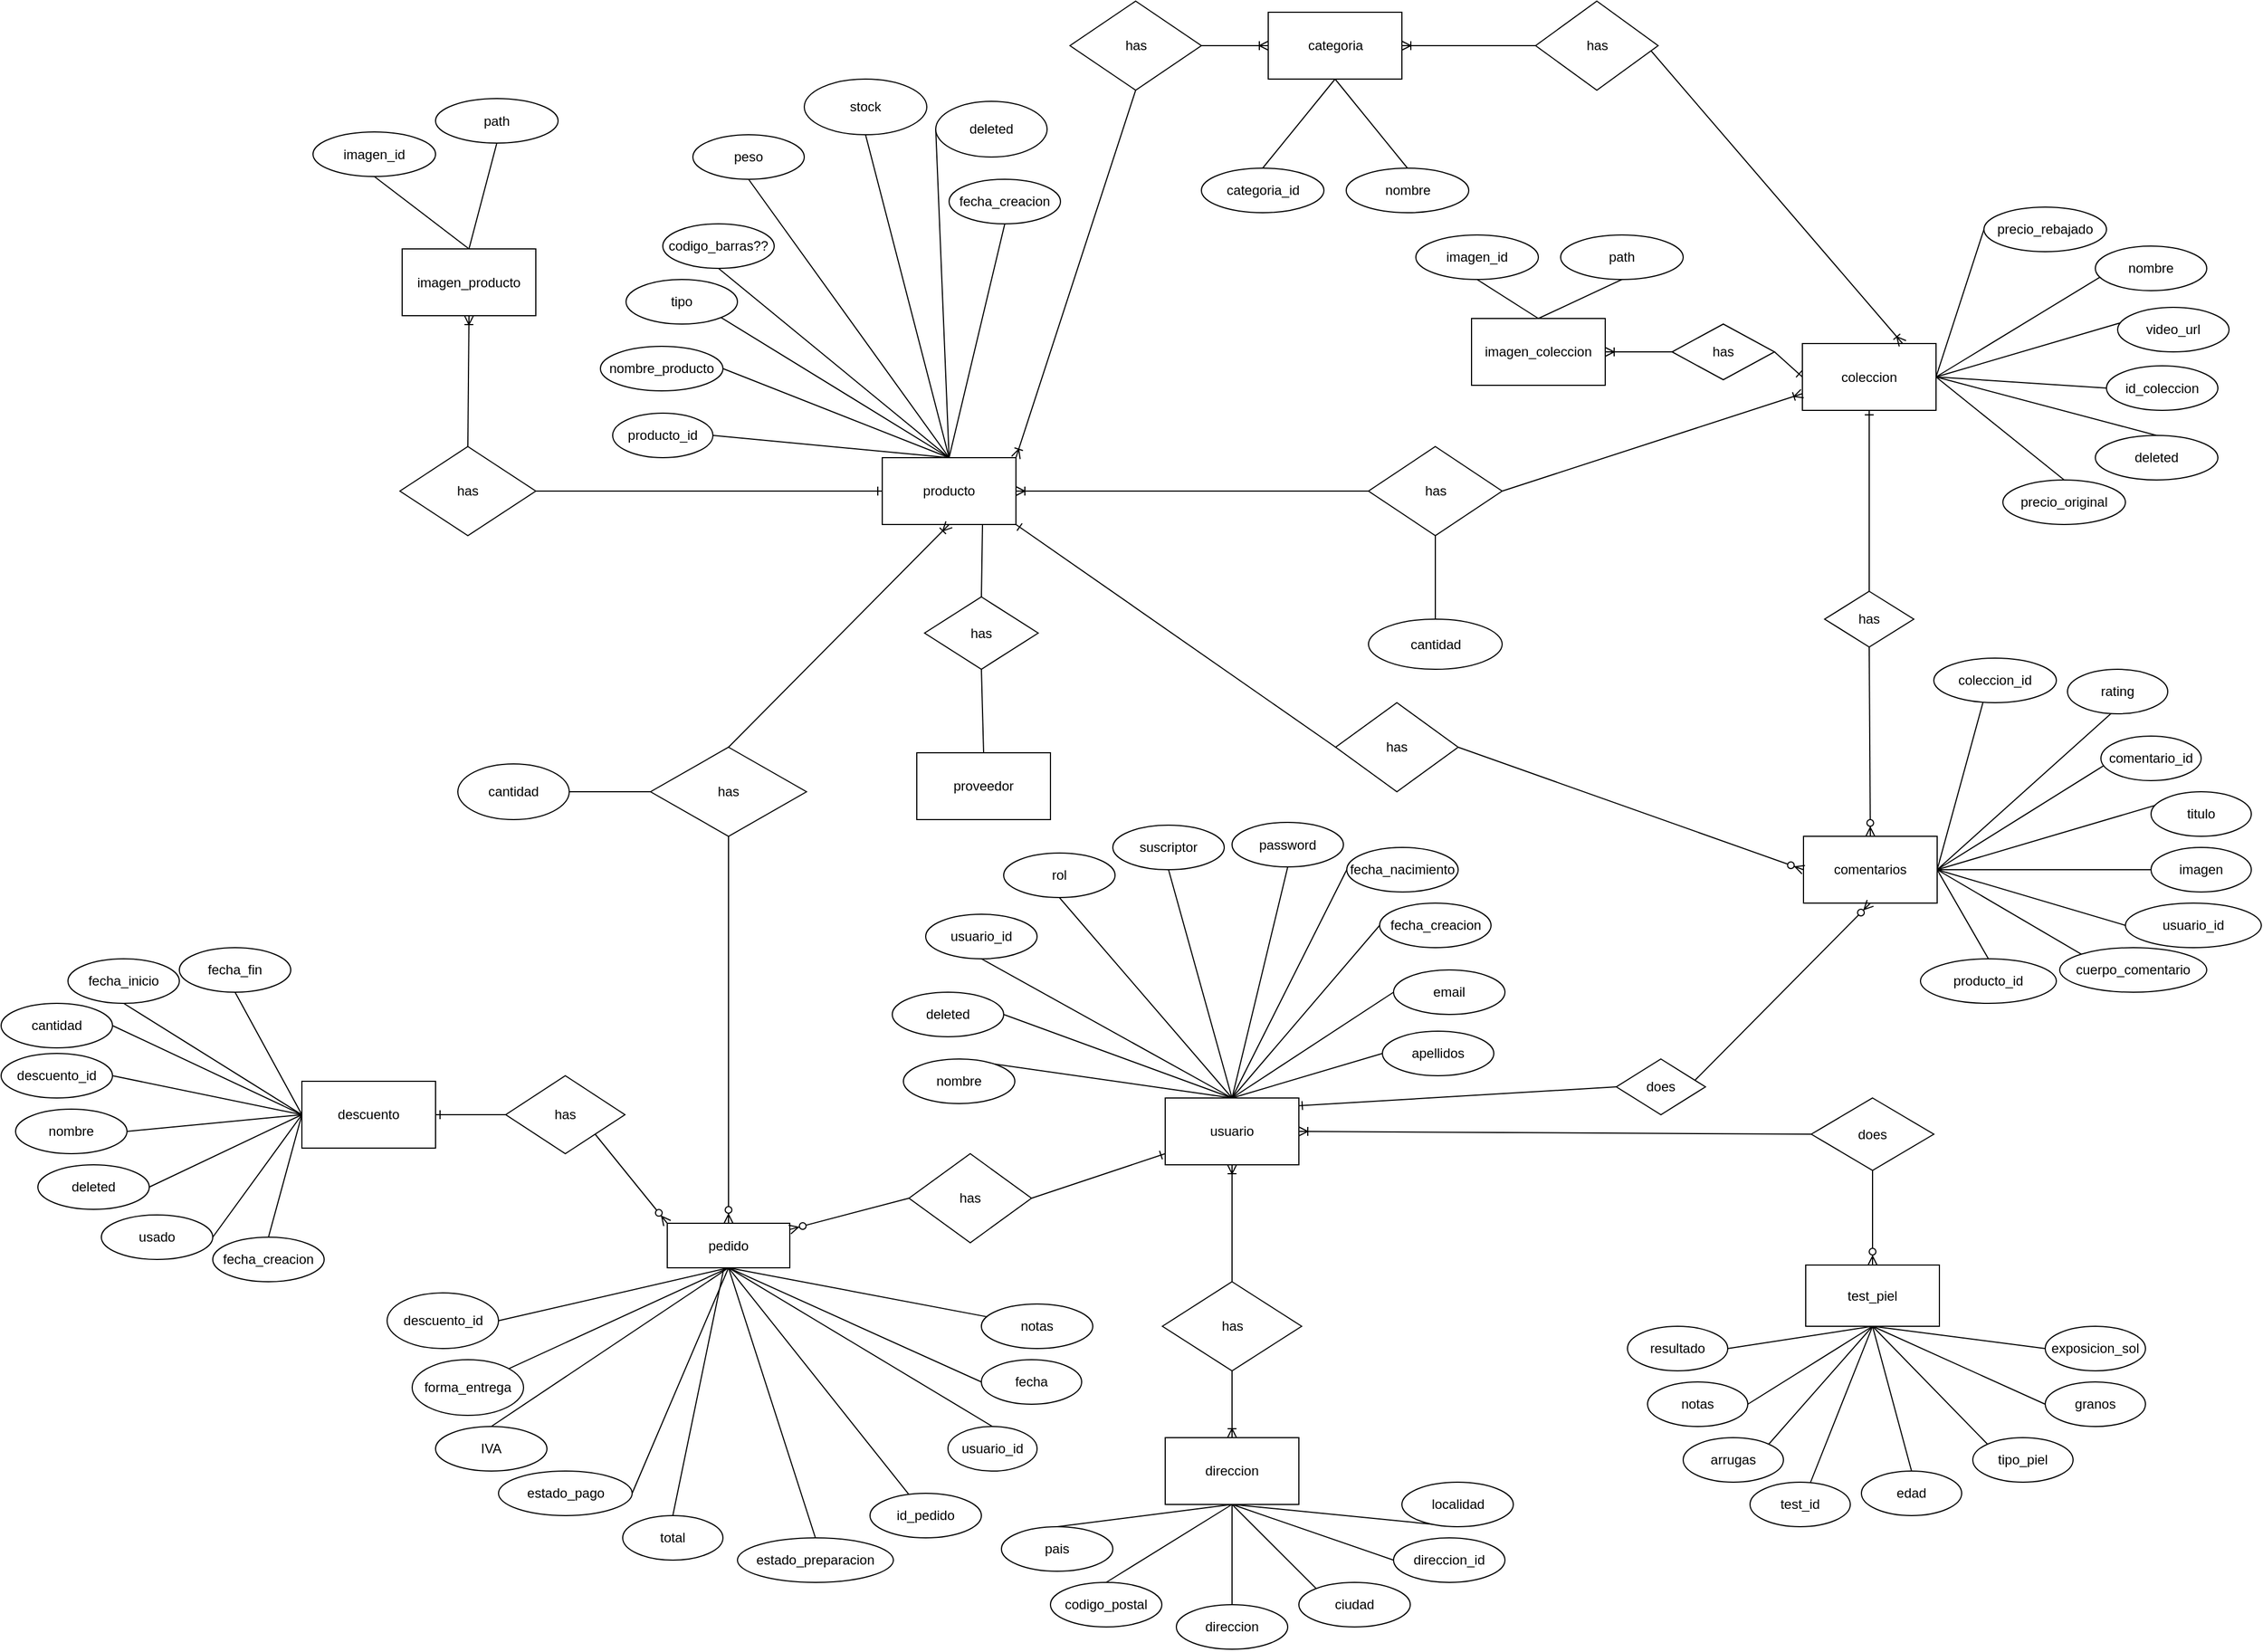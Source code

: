 <mxfile version="13.7.3" type="device" pages="2"><diagram id="zxuZaNRLRZDYkhJj-503" name="Página-1"><mxGraphModel dx="3107" dy="2261" grid="1" gridSize="10" guides="1" tooltips="1" connect="1" arrows="1" fold="1" page="1" pageScale="1" pageWidth="827" pageHeight="1169" math="0" shadow="0"><root><mxCell id="0"/><mxCell id="1" parent="0"/><mxCell id="NPOERJeh_mtyMoiy7IK--37" style="edgeStyle=none;rounded=0;orthogonalLoop=1;jettySize=auto;html=1;exitX=0.5;exitY=0;exitDx=0;exitDy=0;entryX=1;entryY=1;entryDx=0;entryDy=0;endArrow=none;endFill=0;" edge="1" parent="1" source="DsxUc_ty-gmcyYNUU0UL-1" target="NPOERJeh_mtyMoiy7IK--24"><mxGeometry relative="1" as="geometry"/></mxCell><mxCell id="NPOERJeh_mtyMoiy7IK--194" style="edgeStyle=none;rounded=0;orthogonalLoop=1;jettySize=auto;html=1;endArrow=ERoneToMany;endFill=0;exitX=0.5;exitY=1;exitDx=0;exitDy=0;" edge="1" parent="1" source="NPOERJeh_mtyMoiy7IK--190"><mxGeometry relative="1" as="geometry"><mxPoint x="-30" y="-400" as="sourcePoint"/><mxPoint x="-99" y="-60" as="targetPoint"/></mxGeometry></mxCell><mxCell id="DsxUc_ty-gmcyYNUU0UL-1" value="producto" style="rounded=0;whiteSpace=wrap;html=1;" parent="1" vertex="1"><mxGeometry x="-219" y="-60" width="120" height="60" as="geometry"/></mxCell><mxCell id="NPOERJeh_mtyMoiy7IK--61" style="edgeStyle=none;rounded=0;orthogonalLoop=1;jettySize=auto;html=1;exitX=0.5;exitY=0;exitDx=0;exitDy=0;entryX=0.5;entryY=1;entryDx=0;entryDy=0;endArrow=none;endFill=0;" edge="1" parent="1" source="DsxUc_ty-gmcyYNUU0UL-2" target="NPOERJeh_mtyMoiy7IK--59"><mxGeometry relative="1" as="geometry"/></mxCell><mxCell id="NPOERJeh_mtyMoiy7IK--100" style="edgeStyle=none;rounded=0;orthogonalLoop=1;jettySize=auto;html=1;exitX=0;exitY=0.5;exitDx=0;exitDy=0;endArrow=ERone;endFill=0;entryX=0.992;entryY=0.117;entryDx=0;entryDy=0;entryPerimeter=0;" edge="1" parent="1" source="NPOERJeh_mtyMoiy7IK--99" target="DsxUc_ty-gmcyYNUU0UL-2"><mxGeometry relative="1" as="geometry"><mxPoint x="140" y="460" as="targetPoint"/></mxGeometry></mxCell><mxCell id="NPOERJeh_mtyMoiy7IK--152" style="edgeStyle=none;rounded=0;orthogonalLoop=1;jettySize=auto;html=1;exitX=0.5;exitY=0;exitDx=0;exitDy=0;entryX=0.5;entryY=1;entryDx=0;entryDy=0;endArrow=none;endFill=0;" edge="1" parent="1" source="DsxUc_ty-gmcyYNUU0UL-2" target="NPOERJeh_mtyMoiy7IK--151"><mxGeometry relative="1" as="geometry"/></mxCell><mxCell id="NPOERJeh_mtyMoiy7IK--154" style="edgeStyle=none;rounded=0;orthogonalLoop=1;jettySize=auto;html=1;exitX=0.5;exitY=1;exitDx=0;exitDy=0;entryX=0.5;entryY=0;entryDx=0;entryDy=0;endArrow=none;endFill=0;" edge="1" parent="1" source="NPOERJeh_mtyMoiy7IK--183" target="NPOERJeh_mtyMoiy7IK--153"><mxGeometry relative="1" as="geometry"/></mxCell><mxCell id="DsxUc_ty-gmcyYNUU0UL-2" value="usuario" style="rounded=0;whiteSpace=wrap;html=1;" parent="1" vertex="1"><mxGeometry x="35" y="515" width="120" height="60" as="geometry"/></mxCell><mxCell id="1iP7ydgYrtWgFWghmV4T-2" style="rounded=0;orthogonalLoop=1;jettySize=auto;html=1;exitX=0.5;exitY=1;exitDx=0;exitDy=0;endArrow=none;endFill=0;" edge="1" parent="1" source="DsxUc_ty-gmcyYNUU0UL-4" target="1iP7ydgYrtWgFWghmV4T-3"><mxGeometry relative="1" as="geometry"><mxPoint x="-47" y="787.5" as="targetPoint"/></mxGeometry></mxCell><mxCell id="NPOERJeh_mtyMoiy7IK--14" value="" style="edgeStyle=none;rounded=0;orthogonalLoop=1;jettySize=auto;html=1;endArrow=none;endFill=0;exitX=0.5;exitY=1;exitDx=0;exitDy=0;" edge="1" parent="1" source="DsxUc_ty-gmcyYNUU0UL-4" target="NPOERJeh_mtyMoiy7IK--13"><mxGeometry relative="1" as="geometry"/></mxCell><mxCell id="NPOERJeh_mtyMoiy7IK--21" value="" style="edgeStyle=none;rounded=0;orthogonalLoop=1;jettySize=auto;html=1;endArrow=none;endFill=0;exitX=0.5;exitY=1;exitDx=0;exitDy=0;" edge="1" parent="1" source="DsxUc_ty-gmcyYNUU0UL-4" target="NPOERJeh_mtyMoiy7IK--18"><mxGeometry relative="1" as="geometry"/></mxCell><mxCell id="DsxUc_ty-gmcyYNUU0UL-4" value="pedido" style="rounded=0;whiteSpace=wrap;html=1;" parent="1" vertex="1"><mxGeometry x="-412" y="627.5" width="110" height="40" as="geometry"/></mxCell><mxCell id="1iP7ydgYrtWgFWghmV4T-3" value="id_pedido" style="ellipse;whiteSpace=wrap;html=1;" vertex="1" parent="1"><mxGeometry x="-230" y="870" width="100" height="40" as="geometry"/></mxCell><mxCell id="NPOERJeh_mtyMoiy7IK--12" style="edgeStyle=none;rounded=0;orthogonalLoop=1;jettySize=auto;html=1;exitX=0;exitY=0.5;exitDx=0;exitDy=0;entryX=0.5;entryY=1;entryDx=0;entryDy=0;endArrow=none;endFill=0;" edge="1" parent="1" source="1iP7ydgYrtWgFWghmV4T-6" target="DsxUc_ty-gmcyYNUU0UL-4"><mxGeometry relative="1" as="geometry"/></mxCell><mxCell id="1iP7ydgYrtWgFWghmV4T-6" value="fecha" style="ellipse;whiteSpace=wrap;html=1;" vertex="1" parent="1"><mxGeometry x="-130" y="750" width="90" height="40" as="geometry"/></mxCell><mxCell id="1iP7ydgYrtWgFWghmV4T-7" value="usuario_id" style="ellipse;whiteSpace=wrap;html=1;" vertex="1" parent="1"><mxGeometry x="-160" y="810" width="80" height="40" as="geometry"/></mxCell><mxCell id="NPOERJeh_mtyMoiy7IK--11" style="edgeStyle=none;rounded=0;orthogonalLoop=1;jettySize=auto;html=1;exitX=0.5;exitY=0;exitDx=0;exitDy=0;entryX=0.5;entryY=1;entryDx=0;entryDy=0;endArrow=none;endFill=0;" edge="1" parent="1" source="1iP7ydgYrtWgFWghmV4T-9" target="DsxUc_ty-gmcyYNUU0UL-4"><mxGeometry relative="1" as="geometry"/></mxCell><mxCell id="1iP7ydgYrtWgFWghmV4T-9" value="estado_preparacion" style="ellipse;whiteSpace=wrap;html=1;" vertex="1" parent="1"><mxGeometry x="-349" y="910" width="140" height="40" as="geometry"/></mxCell><mxCell id="1iP7ydgYrtWgFWghmV4T-10" value="total" style="ellipse;whiteSpace=wrap;html=1;" vertex="1" parent="1"><mxGeometry x="-452" y="890" width="90" height="40" as="geometry"/></mxCell><mxCell id="1iP7ydgYrtWgFWghmV4T-12" value="" style="endArrow=ERoneToMany;html=1;entryX=0.5;entryY=1;entryDx=0;entryDy=0;exitX=0.5;exitY=0;exitDx=0;exitDy=0;endFill=0;" edge="1" parent="1" source="1iP7ydgYrtWgFWghmV4T-13" target="DsxUc_ty-gmcyYNUU0UL-1"><mxGeometry width="50" height="50" relative="1" as="geometry"><mxPoint x="-110" y="200" as="sourcePoint"/><mxPoint x="-105" y="130" as="targetPoint"/></mxGeometry></mxCell><mxCell id="NPOERJeh_mtyMoiy7IK--212" style="edgeStyle=none;rounded=0;orthogonalLoop=1;jettySize=auto;html=1;exitX=0;exitY=0.5;exitDx=0;exitDy=0;entryX=1;entryY=0.5;entryDx=0;entryDy=0;endArrow=none;endFill=0;" edge="1" parent="1" source="1iP7ydgYrtWgFWghmV4T-13" target="NPOERJeh_mtyMoiy7IK--211"><mxGeometry relative="1" as="geometry"/></mxCell><mxCell id="1iP7ydgYrtWgFWghmV4T-13" value="has&lt;br&gt;" style="rhombus;whiteSpace=wrap;html=1;" vertex="1" parent="1"><mxGeometry x="-427" y="200" width="140" height="80" as="geometry"/></mxCell><mxCell id="NPOERJeh_mtyMoiy7IK--9" style="edgeStyle=none;rounded=0;orthogonalLoop=1;jettySize=auto;html=1;exitX=1;exitY=0.5;exitDx=0;exitDy=0;entryX=0.5;entryY=0;entryDx=0;entryDy=0;endArrow=none;endFill=0;" edge="1" parent="1" source="1iP7ydgYrtWgFWghmV4T-14" target="1iP7ydgYrtWgFWghmV4T-20"><mxGeometry relative="1" as="geometry"/></mxCell><mxCell id="NPOERJeh_mtyMoiy7IK--10" style="edgeStyle=none;rounded=0;orthogonalLoop=1;jettySize=auto;html=1;exitX=1;exitY=0.5;exitDx=0;exitDy=0;entryX=0;entryY=0.5;entryDx=0;entryDy=0;endArrow=none;endFill=0;" edge="1" parent="1" source="1iP7ydgYrtWgFWghmV4T-14" target="1iP7ydgYrtWgFWghmV4T-19"><mxGeometry relative="1" as="geometry"/></mxCell><mxCell id="NPOERJeh_mtyMoiy7IK--145" style="edgeStyle=none;rounded=0;orthogonalLoop=1;jettySize=auto;html=1;exitX=1;exitY=0.5;exitDx=0;exitDy=0;entryX=0.5;entryY=0;entryDx=0;entryDy=0;endArrow=none;endFill=0;" edge="1" parent="1" source="1iP7ydgYrtWgFWghmV4T-14" target="NPOERJeh_mtyMoiy7IK--144"><mxGeometry relative="1" as="geometry"/></mxCell><mxCell id="NPOERJeh_mtyMoiy7IK--159" style="edgeStyle=none;rounded=0;orthogonalLoop=1;jettySize=auto;html=1;exitX=1;exitY=0.5;exitDx=0;exitDy=0;entryX=0.5;entryY=0;entryDx=0;entryDy=0;endArrow=none;endFill=0;" edge="1" parent="1" source="1iP7ydgYrtWgFWghmV4T-14" target="NPOERJeh_mtyMoiy7IK--158"><mxGeometry relative="1" as="geometry"/></mxCell><mxCell id="NPOERJeh_mtyMoiy7IK--205" style="edgeStyle=none;rounded=0;orthogonalLoop=1;jettySize=auto;html=1;exitX=1;exitY=0.5;exitDx=0;exitDy=0;entryX=0.5;entryY=0;entryDx=0;entryDy=0;endArrow=none;endFill=0;" edge="1" parent="1" source="NPOERJeh_mtyMoiy7IK--98" target="NPOERJeh_mtyMoiy7IK--204"><mxGeometry relative="1" as="geometry"/></mxCell><mxCell id="1iP7ydgYrtWgFWghmV4T-14" value="coleccion" style="rounded=0;whiteSpace=wrap;html=1;" vertex="1" parent="1"><mxGeometry x="607" y="-162.5" width="120" height="60" as="geometry"/></mxCell><mxCell id="NPOERJeh_mtyMoiy7IK--210" style="edgeStyle=none;rounded=0;orthogonalLoop=1;jettySize=auto;html=1;exitX=0.5;exitY=1;exitDx=0;exitDy=0;entryX=0.5;entryY=0;entryDx=0;entryDy=0;endArrow=none;endFill=0;" edge="1" parent="1" source="1iP7ydgYrtWgFWghmV4T-15" target="NPOERJeh_mtyMoiy7IK--209"><mxGeometry relative="1" as="geometry"/></mxCell><mxCell id="1iP7ydgYrtWgFWghmV4T-15" value="has&lt;br&gt;" style="rhombus;whiteSpace=wrap;html=1;" vertex="1" parent="1"><mxGeometry x="217.5" y="-70" width="120" height="80" as="geometry"/></mxCell><mxCell id="1iP7ydgYrtWgFWghmV4T-16" value="" style="endArrow=ERoneToMany;html=1;exitX=1;exitY=0.5;exitDx=0;exitDy=0;endFill=0;entryX=0;entryY=0.75;entryDx=0;entryDy=0;" edge="1" parent="1" source="1iP7ydgYrtWgFWghmV4T-15" target="1iP7ydgYrtWgFWghmV4T-14"><mxGeometry width="50" height="50" relative="1" as="geometry"><mxPoint x="947" y="127.5" as="sourcePoint"/><mxPoint x="807" y="-82.5" as="targetPoint"/><Array as="points"/></mxGeometry></mxCell><mxCell id="1iP7ydgYrtWgFWghmV4T-18" value="" style="endArrow=ERoneToMany;html=1;entryX=1;entryY=0.5;entryDx=0;entryDy=0;exitX=0;exitY=0.5;exitDx=0;exitDy=0;endFill=0;" edge="1" parent="1" source="1iP7ydgYrtWgFWghmV4T-15" target="DsxUc_ty-gmcyYNUU0UL-1"><mxGeometry width="50" height="50" relative="1" as="geometry"><mxPoint x="-320" y="-20" as="sourcePoint"/><mxPoint x="-167" y="-15" as="targetPoint"/></mxGeometry></mxCell><mxCell id="1iP7ydgYrtWgFWghmV4T-19" value="id_coleccion" style="ellipse;whiteSpace=wrap;html=1;" vertex="1" parent="1"><mxGeometry x="880" y="-142.5" width="100" height="40" as="geometry"/></mxCell><mxCell id="1iP7ydgYrtWgFWghmV4T-20" value="nombre" style="ellipse;whiteSpace=wrap;html=1;" vertex="1" parent="1"><mxGeometry x="870" y="-250" width="100" height="40" as="geometry"/></mxCell><mxCell id="1iP7ydgYrtWgFWghmV4T-22" value="" style="endArrow=ERzeroToMany;html=1;exitX=0.5;exitY=1;exitDx=0;exitDy=0;endFill=1;entryX=0.5;entryY=0;entryDx=0;entryDy=0;" edge="1" parent="1" source="1iP7ydgYrtWgFWghmV4T-13" target="DsxUc_ty-gmcyYNUU0UL-4"><mxGeometry width="50" height="50" relative="1" as="geometry"><mxPoint x="-180" y="330" as="sourcePoint"/><mxPoint x="-70" y="290" as="targetPoint"/></mxGeometry></mxCell><mxCell id="1iP7ydgYrtWgFWghmV4T-23" style="rounded=0;orthogonalLoop=1;jettySize=auto;html=1;endArrow=none;endFill=0;exitX=0.5;exitY=1;exitDx=0;exitDy=0;entryX=0.5;entryY=0;entryDx=0;entryDy=0;" edge="1" parent="1" source="DsxUc_ty-gmcyYNUU0UL-4" target="1iP7ydgYrtWgFWghmV4T-7"><mxGeometry relative="1" as="geometry"><mxPoint x="-396.342" y="767.96" as="targetPoint"/><mxPoint x="-337" y="687.5" as="sourcePoint"/></mxGeometry></mxCell><mxCell id="1iP7ydgYrtWgFWghmV4T-24" style="rounded=0;orthogonalLoop=1;jettySize=auto;html=1;endArrow=none;endFill=0;entryX=0.5;entryY=0;entryDx=0;entryDy=0;" edge="1" parent="1" source="DsxUc_ty-gmcyYNUU0UL-4" target="1iP7ydgYrtWgFWghmV4T-10"><mxGeometry relative="1" as="geometry"><mxPoint x="-467.002" y="732.73" as="targetPoint"/><mxPoint x="-417.66" y="642.27" as="sourcePoint"/></mxGeometry></mxCell><mxCell id="NPOERJeh_mtyMoiy7IK--5" value="" style="edgeStyle=none;rounded=0;orthogonalLoop=1;jettySize=auto;html=1;endArrow=ERone;endFill=0;exitX=1;exitY=0.5;exitDx=0;exitDy=0;" edge="1" parent="1" source="NPOERJeh_mtyMoiy7IK--4" target="DsxUc_ty-gmcyYNUU0UL-2"><mxGeometry relative="1" as="geometry"/></mxCell><mxCell id="NPOERJeh_mtyMoiy7IK--6" value="" style="edgeStyle=none;rounded=0;orthogonalLoop=1;jettySize=auto;html=1;endArrow=ERzeroToMany;endFill=1;exitX=0;exitY=0.5;exitDx=0;exitDy=0;" edge="1" parent="1" source="NPOERJeh_mtyMoiy7IK--4" target="DsxUc_ty-gmcyYNUU0UL-4"><mxGeometry relative="1" as="geometry"><mxPoint x="40" y="530" as="sourcePoint"/></mxGeometry></mxCell><mxCell id="NPOERJeh_mtyMoiy7IK--4" value="has" style="rhombus;whiteSpace=wrap;html=1;" vertex="1" parent="1"><mxGeometry x="-195" y="565" width="110" height="80" as="geometry"/></mxCell><mxCell id="NPOERJeh_mtyMoiy7IK--13" value="forma_entrega" style="ellipse;whiteSpace=wrap;html=1;" vertex="1" parent="1"><mxGeometry x="-641" y="750" width="100" height="50" as="geometry"/></mxCell><mxCell id="NPOERJeh_mtyMoiy7IK--18" value="notas" style="ellipse;whiteSpace=wrap;html=1;" vertex="1" parent="1"><mxGeometry x="-130" y="700" width="100" height="40" as="geometry"/></mxCell><mxCell id="NPOERJeh_mtyMoiy7IK--24" value="tipo" style="ellipse;whiteSpace=wrap;html=1;" vertex="1" parent="1"><mxGeometry x="-449" y="-220" width="100" height="40" as="geometry"/></mxCell><mxCell id="NPOERJeh_mtyMoiy7IK--45" style="edgeStyle=none;rounded=0;orthogonalLoop=1;jettySize=auto;html=1;exitX=0.5;exitY=1;exitDx=0;exitDy=0;entryX=0.5;entryY=0;entryDx=0;entryDy=0;endArrow=none;endFill=0;" edge="1" parent="1" source="NPOERJeh_mtyMoiy7IK--26" target="DsxUc_ty-gmcyYNUU0UL-1"><mxGeometry relative="1" as="geometry"/></mxCell><mxCell id="NPOERJeh_mtyMoiy7IK--26" value="stock" style="ellipse;whiteSpace=wrap;html=1;" vertex="1" parent="1"><mxGeometry x="-289" y="-400" width="110" height="50" as="geometry"/></mxCell><mxCell id="NPOERJeh_mtyMoiy7IK--39" style="edgeStyle=none;rounded=0;orthogonalLoop=1;jettySize=auto;html=1;exitX=0.5;exitY=1;exitDx=0;exitDy=0;entryX=0.5;entryY=0;entryDx=0;entryDy=0;endArrow=none;endFill=0;" edge="1" parent="1" source="NPOERJeh_mtyMoiy7IK--28" target="DsxUc_ty-gmcyYNUU0UL-1"><mxGeometry relative="1" as="geometry"/></mxCell><mxCell id="NPOERJeh_mtyMoiy7IK--28" value="peso" style="ellipse;whiteSpace=wrap;html=1;" vertex="1" parent="1"><mxGeometry x="-389" y="-350" width="100" height="40" as="geometry"/></mxCell><mxCell id="NPOERJeh_mtyMoiy7IK--41" style="edgeStyle=none;rounded=0;orthogonalLoop=1;jettySize=auto;html=1;exitX=1;exitY=0.5;exitDx=0;exitDy=0;entryX=0.5;entryY=0;entryDx=0;entryDy=0;endArrow=none;endFill=0;" edge="1" parent="1" source="NPOERJeh_mtyMoiy7IK--29" target="DsxUc_ty-gmcyYNUU0UL-1"><mxGeometry relative="1" as="geometry"/></mxCell><mxCell id="NPOERJeh_mtyMoiy7IK--29" value="producto_id" style="ellipse;whiteSpace=wrap;html=1;" vertex="1" parent="1"><mxGeometry x="-461" y="-100" width="90" height="40" as="geometry"/></mxCell><mxCell id="NPOERJeh_mtyMoiy7IK--40" style="edgeStyle=none;rounded=0;orthogonalLoop=1;jettySize=auto;html=1;exitX=1;exitY=0.5;exitDx=0;exitDy=0;entryX=0.5;entryY=0;entryDx=0;entryDy=0;endArrow=none;endFill=0;" edge="1" parent="1" source="NPOERJeh_mtyMoiy7IK--30" target="DsxUc_ty-gmcyYNUU0UL-1"><mxGeometry relative="1" as="geometry"/></mxCell><mxCell id="NPOERJeh_mtyMoiy7IK--30" value="nombre_producto" style="ellipse;whiteSpace=wrap;html=1;" vertex="1" parent="1"><mxGeometry x="-472" y="-160" width="110" height="40" as="geometry"/></mxCell><mxCell id="NPOERJeh_mtyMoiy7IK--32" value="codigo_barras??" style="ellipse;whiteSpace=wrap;html=1;" vertex="1" parent="1"><mxGeometry x="-416" y="-270" width="100" height="40" as="geometry"/></mxCell><mxCell id="NPOERJeh_mtyMoiy7IK--36" value="" style="endArrow=none;html=1;exitX=0.5;exitY=0;exitDx=0;exitDy=0;entryX=0.5;entryY=1;entryDx=0;entryDy=0;" edge="1" parent="1" source="DsxUc_ty-gmcyYNUU0UL-1" target="NPOERJeh_mtyMoiy7IK--32"><mxGeometry width="50" height="50" relative="1" as="geometry"><mxPoint x="-131" y="-65" as="sourcePoint"/><mxPoint x="-81" y="-115" as="targetPoint"/></mxGeometry></mxCell><mxCell id="NPOERJeh_mtyMoiy7IK--47" style="edgeStyle=none;rounded=0;orthogonalLoop=1;jettySize=auto;html=1;exitX=0;exitY=0.5;exitDx=0;exitDy=0;entryX=0.5;entryY=0;entryDx=0;entryDy=0;endArrow=none;endFill=0;" edge="1" parent="1" source="NPOERJeh_mtyMoiy7IK--46" target="DsxUc_ty-gmcyYNUU0UL-1"><mxGeometry relative="1" as="geometry"/></mxCell><mxCell id="NPOERJeh_mtyMoiy7IK--46" value="deleted" style="ellipse;whiteSpace=wrap;html=1;" vertex="1" parent="1"><mxGeometry x="-171" y="-380" width="100" height="50" as="geometry"/></mxCell><mxCell id="NPOERJeh_mtyMoiy7IK--62" style="edgeStyle=none;rounded=0;orthogonalLoop=1;jettySize=auto;html=1;exitX=0.5;exitY=1;exitDx=0;exitDy=0;entryX=0.5;entryY=0;entryDx=0;entryDy=0;endArrow=none;endFill=0;" edge="1" parent="1" source="NPOERJeh_mtyMoiy7IK--52" target="DsxUc_ty-gmcyYNUU0UL-2"><mxGeometry relative="1" as="geometry"/></mxCell><mxCell id="NPOERJeh_mtyMoiy7IK--52" value="rol" style="ellipse;whiteSpace=wrap;html=1;" vertex="1" parent="1"><mxGeometry x="-110" y="295" width="100" height="40" as="geometry"/></mxCell><mxCell id="NPOERJeh_mtyMoiy7IK--63" style="edgeStyle=none;rounded=0;orthogonalLoop=1;jettySize=auto;html=1;exitX=0.5;exitY=1;exitDx=0;exitDy=0;entryX=0.5;entryY=0;entryDx=0;entryDy=0;endArrow=none;endFill=0;" edge="1" parent="1" source="NPOERJeh_mtyMoiy7IK--53" target="DsxUc_ty-gmcyYNUU0UL-2"><mxGeometry relative="1" as="geometry"/></mxCell><mxCell id="NPOERJeh_mtyMoiy7IK--53" value="suscriptor" style="ellipse;whiteSpace=wrap;html=1;" vertex="1" parent="1"><mxGeometry x="-12" y="270" width="100" height="40" as="geometry"/></mxCell><mxCell id="NPOERJeh_mtyMoiy7IK--64" style="edgeStyle=none;rounded=0;orthogonalLoop=1;jettySize=auto;html=1;exitX=0.5;exitY=1;exitDx=0;exitDy=0;entryX=0.5;entryY=1;entryDx=0;entryDy=0;endArrow=none;endFill=0;" edge="1" parent="1" source="NPOERJeh_mtyMoiy7IK--54" target="NPOERJeh_mtyMoiy7IK--183"><mxGeometry relative="1" as="geometry"/></mxCell><mxCell id="NPOERJeh_mtyMoiy7IK--54" value="ciudad" style="ellipse;whiteSpace=wrap;html=1;" vertex="1" parent="1"><mxGeometry x="155" y="950" width="100" height="40" as="geometry"/></mxCell><mxCell id="NPOERJeh_mtyMoiy7IK--65" style="edgeStyle=none;rounded=0;orthogonalLoop=1;jettySize=auto;html=1;exitX=0.5;exitY=1;exitDx=0;exitDy=0;entryX=0.5;entryY=1;entryDx=0;entryDy=0;endArrow=none;endFill=0;" edge="1" parent="1" source="NPOERJeh_mtyMoiy7IK--55" target="NPOERJeh_mtyMoiy7IK--183"><mxGeometry relative="1" as="geometry"/></mxCell><mxCell id="NPOERJeh_mtyMoiy7IK--55" value="direccion" style="ellipse;whiteSpace=wrap;html=1;" vertex="1" parent="1"><mxGeometry x="45" y="970" width="100" height="40" as="geometry"/></mxCell><mxCell id="NPOERJeh_mtyMoiy7IK--67" style="edgeStyle=none;rounded=0;orthogonalLoop=1;jettySize=auto;html=1;exitX=0;exitY=0.5;exitDx=0;exitDy=0;entryX=0.5;entryY=0;entryDx=0;entryDy=0;endArrow=none;endFill=0;" edge="1" parent="1" source="NPOERJeh_mtyMoiy7IK--56" target="DsxUc_ty-gmcyYNUU0UL-2"><mxGeometry relative="1" as="geometry"/></mxCell><mxCell id="NPOERJeh_mtyMoiy7IK--56" value="email" style="ellipse;whiteSpace=wrap;html=1;" vertex="1" parent="1"><mxGeometry x="240" y="400" width="100" height="40" as="geometry"/></mxCell><mxCell id="NPOERJeh_mtyMoiy7IK--68" style="edgeStyle=none;rounded=0;orthogonalLoop=1;jettySize=auto;html=1;exitX=0;exitY=0.5;exitDx=0;exitDy=0;entryX=0.5;entryY=0;entryDx=0;entryDy=0;endArrow=none;endFill=0;" edge="1" parent="1" source="NPOERJeh_mtyMoiy7IK--57" target="DsxUc_ty-gmcyYNUU0UL-2"><mxGeometry relative="1" as="geometry"/></mxCell><mxCell id="NPOERJeh_mtyMoiy7IK--57" value="apellidos" style="ellipse;whiteSpace=wrap;html=1;" vertex="1" parent="1"><mxGeometry x="230" y="455" width="100" height="40" as="geometry"/></mxCell><mxCell id="NPOERJeh_mtyMoiy7IK--69" style="edgeStyle=none;rounded=0;orthogonalLoop=1;jettySize=auto;html=1;exitX=0.5;exitY=0;exitDx=0;exitDy=0;endArrow=none;endFill=0;" edge="1" parent="1" source="NPOERJeh_mtyMoiy7IK--58"><mxGeometry relative="1" as="geometry"><mxPoint x="95" y="515" as="targetPoint"/></mxGeometry></mxCell><mxCell id="NPOERJeh_mtyMoiy7IK--58" value="nombre" style="ellipse;whiteSpace=wrap;html=1;" vertex="1" parent="1"><mxGeometry x="-200" y="480" width="100" height="40" as="geometry"/></mxCell><mxCell id="NPOERJeh_mtyMoiy7IK--59" value="usuario_id" style="ellipse;whiteSpace=wrap;html=1;" vertex="1" parent="1"><mxGeometry x="-180" y="350" width="100" height="40" as="geometry"/></mxCell><mxCell id="NPOERJeh_mtyMoiy7IK--66" style="edgeStyle=none;rounded=0;orthogonalLoop=1;jettySize=auto;html=1;exitX=0;exitY=0.5;exitDx=0;exitDy=0;entryX=0.5;entryY=0;entryDx=0;entryDy=0;endArrow=none;endFill=0;" edge="1" parent="1" source="NPOERJeh_mtyMoiy7IK--60" target="DsxUc_ty-gmcyYNUU0UL-2"><mxGeometry relative="1" as="geometry"/></mxCell><mxCell id="NPOERJeh_mtyMoiy7IK--60" value="fecha_creacion" style="ellipse;whiteSpace=wrap;html=1;" vertex="1" parent="1"><mxGeometry x="227.5" y="340" width="100" height="40" as="geometry"/></mxCell><mxCell id="NPOERJeh_mtyMoiy7IK--73" style="edgeStyle=none;rounded=0;orthogonalLoop=1;jettySize=auto;html=1;exitX=0;exitY=0.5;exitDx=0;exitDy=0;endArrow=ERone;endFill=0;entryX=1;entryY=0.5;entryDx=0;entryDy=0;" edge="1" parent="1" source="NPOERJeh_mtyMoiy7IK--71" target="NPOERJeh_mtyMoiy7IK--70"><mxGeometry relative="1" as="geometry"><mxPoint x="-600" y="620" as="targetPoint"/></mxGeometry></mxCell><mxCell id="NPOERJeh_mtyMoiy7IK--77" style="edgeStyle=none;rounded=0;orthogonalLoop=1;jettySize=auto;html=1;exitX=0;exitY=0.5;exitDx=0;exitDy=0;endArrow=none;endFill=0;entryX=1;entryY=0.5;entryDx=0;entryDy=0;" edge="1" parent="1" source="NPOERJeh_mtyMoiy7IK--70" target="NPOERJeh_mtyMoiy7IK--76"><mxGeometry relative="1" as="geometry"><mxPoint x="-837" y="540" as="targetPoint"/></mxGeometry></mxCell><mxCell id="NPOERJeh_mtyMoiy7IK--80" style="edgeStyle=none;rounded=0;orthogonalLoop=1;jettySize=auto;html=1;exitX=0;exitY=0.5;exitDx=0;exitDy=0;entryX=1;entryY=0.5;entryDx=0;entryDy=0;endArrow=none;endFill=0;" edge="1" parent="1" source="NPOERJeh_mtyMoiy7IK--70" target="NPOERJeh_mtyMoiy7IK--79"><mxGeometry relative="1" as="geometry"/></mxCell><mxCell id="NPOERJeh_mtyMoiy7IK--82" style="edgeStyle=none;rounded=0;orthogonalLoop=1;jettySize=auto;html=1;exitX=0;exitY=0.5;exitDx=0;exitDy=0;entryX=1;entryY=0.5;entryDx=0;entryDy=0;endArrow=none;endFill=0;" edge="1" parent="1" source="NPOERJeh_mtyMoiy7IK--70" target="NPOERJeh_mtyMoiy7IK--81"><mxGeometry relative="1" as="geometry"/></mxCell><mxCell id="NPOERJeh_mtyMoiy7IK--84" style="edgeStyle=none;rounded=0;orthogonalLoop=1;jettySize=auto;html=1;exitX=0;exitY=0.5;exitDx=0;exitDy=0;entryX=0.5;entryY=0;entryDx=0;entryDy=0;endArrow=none;endFill=0;" edge="1" parent="1" source="NPOERJeh_mtyMoiy7IK--70" target="NPOERJeh_mtyMoiy7IK--83"><mxGeometry relative="1" as="geometry"/></mxCell><mxCell id="NPOERJeh_mtyMoiy7IK--70" value="descuento" style="rounded=0;whiteSpace=wrap;html=1;" vertex="1" parent="1"><mxGeometry x="-740" y="500" width="120" height="60" as="geometry"/></mxCell><mxCell id="NPOERJeh_mtyMoiy7IK--74" style="edgeStyle=none;rounded=0;orthogonalLoop=1;jettySize=auto;html=1;exitX=1;exitY=1;exitDx=0;exitDy=0;entryX=0;entryY=0;entryDx=0;entryDy=0;endArrow=ERzeroToMany;endFill=1;" edge="1" parent="1" source="NPOERJeh_mtyMoiy7IK--71" target="DsxUc_ty-gmcyYNUU0UL-4"><mxGeometry relative="1" as="geometry"/></mxCell><mxCell id="NPOERJeh_mtyMoiy7IK--71" value="has" style="rhombus;whiteSpace=wrap;html=1;" vertex="1" parent="1"><mxGeometry x="-557" y="495" width="107" height="70" as="geometry"/></mxCell><mxCell id="NPOERJeh_mtyMoiy7IK--78" style="edgeStyle=none;rounded=0;orthogonalLoop=1;jettySize=auto;html=1;exitX=1;exitY=0.5;exitDx=0;exitDy=0;entryX=0;entryY=0.5;entryDx=0;entryDy=0;endArrow=none;endFill=0;" edge="1" parent="1" source="NPOERJeh_mtyMoiy7IK--75" target="NPOERJeh_mtyMoiy7IK--70"><mxGeometry relative="1" as="geometry"/></mxCell><mxCell id="NPOERJeh_mtyMoiy7IK--75" value="deleted" style="ellipse;whiteSpace=wrap;html=1;" vertex="1" parent="1"><mxGeometry x="-977" y="575" width="100" height="40" as="geometry"/></mxCell><mxCell id="NPOERJeh_mtyMoiy7IK--76" value="nombre" style="ellipse;whiteSpace=wrap;html=1;" vertex="1" parent="1"><mxGeometry x="-997" y="525" width="100" height="40" as="geometry"/></mxCell><mxCell id="NPOERJeh_mtyMoiy7IK--79" value="descuento_id" style="ellipse;whiteSpace=wrap;html=1;" vertex="1" parent="1"><mxGeometry x="-1010" y="475" width="100" height="40" as="geometry"/></mxCell><mxCell id="NPOERJeh_mtyMoiy7IK--81" value="usado" style="ellipse;whiteSpace=wrap;html=1;" vertex="1" parent="1"><mxGeometry x="-920" y="620" width="100" height="40" as="geometry"/></mxCell><mxCell id="NPOERJeh_mtyMoiy7IK--83" value="fecha_creacion" style="ellipse;whiteSpace=wrap;html=1;" vertex="1" parent="1"><mxGeometry x="-820" y="640" width="100" height="40" as="geometry"/></mxCell><mxCell id="NPOERJeh_mtyMoiy7IK--86" style="edgeStyle=none;rounded=0;orthogonalLoop=1;jettySize=auto;html=1;exitX=1;exitY=0.5;exitDx=0;exitDy=0;entryX=0;entryY=0.5;entryDx=0;entryDy=0;endArrow=none;endFill=0;" edge="1" parent="1" source="NPOERJeh_mtyMoiy7IK--85" target="NPOERJeh_mtyMoiy7IK--70"><mxGeometry relative="1" as="geometry"/></mxCell><mxCell id="NPOERJeh_mtyMoiy7IK--85" value="cantidad" style="ellipse;whiteSpace=wrap;html=1;" vertex="1" parent="1"><mxGeometry x="-1010" y="430" width="100" height="40" as="geometry"/></mxCell><mxCell id="NPOERJeh_mtyMoiy7IK--88" style="edgeStyle=none;rounded=0;orthogonalLoop=1;jettySize=auto;html=1;exitX=0.5;exitY=1;exitDx=0;exitDy=0;entryX=0.5;entryY=0;entryDx=0;entryDy=0;endArrow=none;endFill=0;" edge="1" parent="1" source="NPOERJeh_mtyMoiy7IK--87" target="DsxUc_ty-gmcyYNUU0UL-1"><mxGeometry relative="1" as="geometry"/></mxCell><mxCell id="NPOERJeh_mtyMoiy7IK--87" value="fecha_creacion" style="ellipse;whiteSpace=wrap;html=1;" vertex="1" parent="1"><mxGeometry x="-159" y="-310" width="100" height="40" as="geometry"/></mxCell><mxCell id="NPOERJeh_mtyMoiy7IK--92" style="edgeStyle=none;rounded=0;orthogonalLoop=1;jettySize=auto;html=1;exitX=1;exitY=0.5;exitDx=0;exitDy=0;entryX=0.5;entryY=0;entryDx=0;entryDy=0;endArrow=none;endFill=0;" edge="1" parent="1" source="NPOERJeh_mtyMoiy7IK--91" target="DsxUc_ty-gmcyYNUU0UL-2"><mxGeometry relative="1" as="geometry"/></mxCell><mxCell id="NPOERJeh_mtyMoiy7IK--91" value="deleted" style="ellipse;whiteSpace=wrap;html=1;" vertex="1" parent="1"><mxGeometry x="-210" y="420" width="100" height="40" as="geometry"/></mxCell><mxCell id="NPOERJeh_mtyMoiy7IK--141" style="edgeStyle=none;rounded=0;orthogonalLoop=1;jettySize=auto;html=1;exitX=0.5;exitY=0;exitDx=0;exitDy=0;entryX=0.5;entryY=1;entryDx=0;entryDy=0;endArrow=none;endFill=0;" edge="1" parent="1" source="NPOERJeh_mtyMoiy7IK--94" target="NPOERJeh_mtyMoiy7IK--138"><mxGeometry relative="1" as="geometry"/></mxCell><mxCell id="NPOERJeh_mtyMoiy7IK--142" style="edgeStyle=none;rounded=0;orthogonalLoop=1;jettySize=auto;html=1;exitX=0.5;exitY=0;exitDx=0;exitDy=0;entryX=0.5;entryY=1;entryDx=0;entryDy=0;endArrow=none;endFill=0;" edge="1" parent="1" source="NPOERJeh_mtyMoiy7IK--94" target="NPOERJeh_mtyMoiy7IK--139"><mxGeometry relative="1" as="geometry"/></mxCell><mxCell id="NPOERJeh_mtyMoiy7IK--94" value="imagen_producto" style="rounded=0;whiteSpace=wrap;html=1;" vertex="1" parent="1"><mxGeometry x="-650" y="-247.5" width="120" height="60" as="geometry"/></mxCell><mxCell id="NPOERJeh_mtyMoiy7IK--96" style="edgeStyle=none;rounded=0;orthogonalLoop=1;jettySize=auto;html=1;exitX=1;exitY=0.5;exitDx=0;exitDy=0;entryX=0;entryY=0.5;entryDx=0;entryDy=0;endArrow=ERone;endFill=0;" edge="1" parent="1" source="NPOERJeh_mtyMoiy7IK--95" target="DsxUc_ty-gmcyYNUU0UL-1"><mxGeometry relative="1" as="geometry"/></mxCell><mxCell id="NPOERJeh_mtyMoiy7IK--97" style="edgeStyle=none;rounded=0;orthogonalLoop=1;jettySize=auto;html=1;exitX=0.5;exitY=0;exitDx=0;exitDy=0;entryX=0.5;entryY=1;entryDx=0;entryDy=0;endArrow=ERoneToMany;endFill=0;" edge="1" parent="1" source="NPOERJeh_mtyMoiy7IK--95" target="NPOERJeh_mtyMoiy7IK--94"><mxGeometry relative="1" as="geometry"/></mxCell><mxCell id="NPOERJeh_mtyMoiy7IK--95" value="has" style="rhombus;whiteSpace=wrap;html=1;" vertex="1" parent="1"><mxGeometry x="-652" y="-70" width="122" height="80" as="geometry"/></mxCell><mxCell id="NPOERJeh_mtyMoiy7IK--109" style="edgeStyle=none;rounded=0;orthogonalLoop=1;jettySize=auto;html=1;exitX=1;exitY=0.5;exitDx=0;exitDy=0;entryX=1;entryY=0;entryDx=0;entryDy=0;endArrow=none;endFill=0;" edge="1" parent="1" source="NPOERJeh_mtyMoiy7IK--98" target="NPOERJeh_mtyMoiy7IK--107"><mxGeometry relative="1" as="geometry"/></mxCell><mxCell id="NPOERJeh_mtyMoiy7IK--111" style="edgeStyle=none;rounded=0;orthogonalLoop=1;jettySize=auto;html=1;exitX=1;exitY=0.5;exitDx=0;exitDy=0;entryX=0.5;entryY=0;entryDx=0;entryDy=0;endArrow=none;endFill=0;" edge="1" parent="1" source="NPOERJeh_mtyMoiy7IK--98" target="NPOERJeh_mtyMoiy7IK--103"><mxGeometry relative="1" as="geometry"/></mxCell><mxCell id="NPOERJeh_mtyMoiy7IK--112" style="edgeStyle=none;rounded=0;orthogonalLoop=1;jettySize=auto;html=1;exitX=1;exitY=0.5;exitDx=0;exitDy=0;entryX=0.5;entryY=0;entryDx=0;entryDy=0;endArrow=none;endFill=0;" edge="1" parent="1" source="NPOERJeh_mtyMoiy7IK--98" target="NPOERJeh_mtyMoiy7IK--104"><mxGeometry relative="1" as="geometry"/></mxCell><mxCell id="NPOERJeh_mtyMoiy7IK--113" style="edgeStyle=none;rounded=0;orthogonalLoop=1;jettySize=auto;html=1;exitX=1;exitY=0.5;exitDx=0;exitDy=0;entryX=0;entryY=0;entryDx=0;entryDy=0;endArrow=none;endFill=0;" edge="1" parent="1" source="NPOERJeh_mtyMoiy7IK--98" target="NPOERJeh_mtyMoiy7IK--105"><mxGeometry relative="1" as="geometry"/></mxCell><mxCell id="NPOERJeh_mtyMoiy7IK--114" style="edgeStyle=none;rounded=0;orthogonalLoop=1;jettySize=auto;html=1;exitX=1;exitY=0.5;exitDx=0;exitDy=0;entryX=0;entryY=0.5;entryDx=0;entryDy=0;endArrow=none;endFill=0;" edge="1" parent="1" source="NPOERJeh_mtyMoiy7IK--98" target="NPOERJeh_mtyMoiy7IK--106"><mxGeometry relative="1" as="geometry"/></mxCell><mxCell id="NPOERJeh_mtyMoiy7IK--115" style="edgeStyle=none;rounded=0;orthogonalLoop=1;jettySize=auto;html=1;exitX=1;exitY=0.5;exitDx=0;exitDy=0;entryX=0;entryY=0.5;entryDx=0;entryDy=0;endArrow=none;endFill=0;" edge="1" parent="1" source="NPOERJeh_mtyMoiy7IK--98" target="NPOERJeh_mtyMoiy7IK--108"><mxGeometry relative="1" as="geometry"/></mxCell><mxCell id="NPOERJeh_mtyMoiy7IK--220" style="edgeStyle=none;rounded=0;orthogonalLoop=1;jettySize=auto;html=1;exitX=1;exitY=0.5;exitDx=0;exitDy=0;entryX=0.5;entryY=0;entryDx=0;entryDy=0;endArrow=none;endFill=0;" edge="1" parent="1" source="NPOERJeh_mtyMoiy7IK--98" target="NPOERJeh_mtyMoiy7IK--219"><mxGeometry relative="1" as="geometry"/></mxCell><mxCell id="NPOERJeh_mtyMoiy7IK--98" value="comentarios" style="rounded=0;whiteSpace=wrap;html=1;" vertex="1" parent="1"><mxGeometry x="608" y="280" width="120" height="60" as="geometry"/></mxCell><mxCell id="NPOERJeh_mtyMoiy7IK--101" style="edgeStyle=none;rounded=0;orthogonalLoop=1;jettySize=auto;html=1;exitX=0.5;exitY=1;exitDx=0;exitDy=0;entryX=0.5;entryY=1;entryDx=0;entryDy=0;endArrow=ERzeroToMany;endFill=1;" edge="1" parent="1" source="NPOERJeh_mtyMoiy7IK--99" target="NPOERJeh_mtyMoiy7IK--98"><mxGeometry relative="1" as="geometry"/></mxCell><mxCell id="NPOERJeh_mtyMoiy7IK--99" value="does" style="rhombus;whiteSpace=wrap;html=1;" vertex="1" parent="1"><mxGeometry x="440" y="480" width="80" height="50" as="geometry"/></mxCell><mxCell id="NPOERJeh_mtyMoiy7IK--103" value="comentario_id" style="ellipse;whiteSpace=wrap;html=1;" vertex="1" parent="1"><mxGeometry x="875" y="190" width="90" height="40" as="geometry"/></mxCell><mxCell id="NPOERJeh_mtyMoiy7IK--104" value="titulo" style="ellipse;whiteSpace=wrap;html=1;" vertex="1" parent="1"><mxGeometry x="920" y="240" width="90" height="40" as="geometry"/></mxCell><mxCell id="NPOERJeh_mtyMoiy7IK--105" value="cuerpo_comentario" style="ellipse;whiteSpace=wrap;html=1;" vertex="1" parent="1"><mxGeometry x="838" y="380" width="132" height="40" as="geometry"/></mxCell><mxCell id="NPOERJeh_mtyMoiy7IK--106" value="usuario_id" style="ellipse;whiteSpace=wrap;html=1;" vertex="1" parent="1"><mxGeometry x="897" y="340" width="122" height="40" as="geometry"/></mxCell><mxCell id="NPOERJeh_mtyMoiy7IK--107" value="rating" style="ellipse;whiteSpace=wrap;html=1;" vertex="1" parent="1"><mxGeometry x="845" y="130" width="90" height="40" as="geometry"/></mxCell><mxCell id="NPOERJeh_mtyMoiy7IK--108" value="imagen" style="ellipse;whiteSpace=wrap;html=1;" vertex="1" parent="1"><mxGeometry x="920" y="290" width="90" height="40" as="geometry"/></mxCell><mxCell id="NPOERJeh_mtyMoiy7IK--128" style="edgeStyle=none;rounded=0;orthogonalLoop=1;jettySize=auto;html=1;exitX=0.5;exitY=1;exitDx=0;exitDy=0;entryX=1;entryY=0.5;entryDx=0;entryDy=0;endArrow=none;endFill=0;" edge="1" parent="1" source="NPOERJeh_mtyMoiy7IK--116" target="NPOERJeh_mtyMoiy7IK--127"><mxGeometry relative="1" as="geometry"/></mxCell><mxCell id="NPOERJeh_mtyMoiy7IK--129" style="edgeStyle=none;rounded=0;orthogonalLoop=1;jettySize=auto;html=1;exitX=0.5;exitY=1;exitDx=0;exitDy=0;entryX=1;entryY=0;entryDx=0;entryDy=0;endArrow=none;endFill=0;" edge="1" parent="1" source="NPOERJeh_mtyMoiy7IK--116" target="NPOERJeh_mtyMoiy7IK--125"><mxGeometry relative="1" as="geometry"/></mxCell><mxCell id="NPOERJeh_mtyMoiy7IK--130" style="edgeStyle=none;rounded=0;orthogonalLoop=1;jettySize=auto;html=1;exitX=0.5;exitY=1;exitDx=0;exitDy=0;entryX=0.6;entryY=0.025;entryDx=0;entryDy=0;entryPerimeter=0;endArrow=none;endFill=0;" edge="1" parent="1" source="NPOERJeh_mtyMoiy7IK--116" target="NPOERJeh_mtyMoiy7IK--120"><mxGeometry relative="1" as="geometry"/></mxCell><mxCell id="NPOERJeh_mtyMoiy7IK--131" style="edgeStyle=none;rounded=0;orthogonalLoop=1;jettySize=auto;html=1;exitX=0.5;exitY=1;exitDx=0;exitDy=0;entryX=0.5;entryY=0;entryDx=0;entryDy=0;endArrow=none;endFill=0;" edge="1" parent="1" source="NPOERJeh_mtyMoiy7IK--116" target="NPOERJeh_mtyMoiy7IK--121"><mxGeometry relative="1" as="geometry"/></mxCell><mxCell id="NPOERJeh_mtyMoiy7IK--132" style="edgeStyle=none;rounded=0;orthogonalLoop=1;jettySize=auto;html=1;exitX=0.5;exitY=1;exitDx=0;exitDy=0;entryX=0;entryY=0;entryDx=0;entryDy=0;endArrow=none;endFill=0;" edge="1" parent="1" source="NPOERJeh_mtyMoiy7IK--116" target="NPOERJeh_mtyMoiy7IK--122"><mxGeometry relative="1" as="geometry"/></mxCell><mxCell id="NPOERJeh_mtyMoiy7IK--133" style="edgeStyle=none;rounded=0;orthogonalLoop=1;jettySize=auto;html=1;exitX=0.5;exitY=1;exitDx=0;exitDy=0;entryX=0;entryY=0.5;entryDx=0;entryDy=0;endArrow=none;endFill=0;" edge="1" parent="1" source="NPOERJeh_mtyMoiy7IK--116" target="NPOERJeh_mtyMoiy7IK--124"><mxGeometry relative="1" as="geometry"/></mxCell><mxCell id="NPOERJeh_mtyMoiy7IK--134" style="edgeStyle=none;rounded=0;orthogonalLoop=1;jettySize=auto;html=1;exitX=0.5;exitY=1;exitDx=0;exitDy=0;entryX=0;entryY=0.5;entryDx=0;entryDy=0;endArrow=none;endFill=0;" edge="1" parent="1" source="NPOERJeh_mtyMoiy7IK--116" target="NPOERJeh_mtyMoiy7IK--126"><mxGeometry relative="1" as="geometry"/></mxCell><mxCell id="NPOERJeh_mtyMoiy7IK--116" value="test_piel" style="rounded=0;whiteSpace=wrap;html=1;" vertex="1" parent="1"><mxGeometry x="610" y="665" width="120" height="55" as="geometry"/></mxCell><mxCell id="NPOERJeh_mtyMoiy7IK--118" style="edgeStyle=none;rounded=0;orthogonalLoop=1;jettySize=auto;html=1;exitX=0;exitY=0.5;exitDx=0;exitDy=0;entryX=1;entryY=0.5;entryDx=0;entryDy=0;endArrow=ERoneToMany;endFill=0;" edge="1" parent="1" source="NPOERJeh_mtyMoiy7IK--117" target="DsxUc_ty-gmcyYNUU0UL-2"><mxGeometry relative="1" as="geometry"/></mxCell><mxCell id="NPOERJeh_mtyMoiy7IK--119" style="edgeStyle=none;rounded=0;orthogonalLoop=1;jettySize=auto;html=1;exitX=0.5;exitY=1;exitDx=0;exitDy=0;entryX=0.5;entryY=0;entryDx=0;entryDy=0;endArrow=ERzeroToMany;endFill=1;" edge="1" parent="1" source="NPOERJeh_mtyMoiy7IK--117" target="NPOERJeh_mtyMoiy7IK--116"><mxGeometry relative="1" as="geometry"/></mxCell><mxCell id="NPOERJeh_mtyMoiy7IK--117" value="does" style="rhombus;whiteSpace=wrap;html=1;" vertex="1" parent="1"><mxGeometry x="615" y="515" width="110" height="65" as="geometry"/></mxCell><mxCell id="NPOERJeh_mtyMoiy7IK--120" value="test_id" style="ellipse;whiteSpace=wrap;html=1;" vertex="1" parent="1"><mxGeometry x="560" y="860" width="90" height="40" as="geometry"/></mxCell><mxCell id="NPOERJeh_mtyMoiy7IK--121" value="edad" style="ellipse;whiteSpace=wrap;html=1;" vertex="1" parent="1"><mxGeometry x="660" y="850" width="90" height="40" as="geometry"/></mxCell><mxCell id="NPOERJeh_mtyMoiy7IK--122" value="tipo_piel" style="ellipse;whiteSpace=wrap;html=1;" vertex="1" parent="1"><mxGeometry x="760" y="820" width="90" height="40" as="geometry"/></mxCell><mxCell id="NPOERJeh_mtyMoiy7IK--124" value="granos" style="ellipse;whiteSpace=wrap;html=1;" vertex="1" parent="1"><mxGeometry x="825" y="770" width="90" height="40" as="geometry"/></mxCell><mxCell id="NPOERJeh_mtyMoiy7IK--125" value="arrugas" style="ellipse;whiteSpace=wrap;html=1;" vertex="1" parent="1"><mxGeometry x="500" y="820" width="90" height="40" as="geometry"/></mxCell><mxCell id="NPOERJeh_mtyMoiy7IK--126" value="exposicion_sol" style="ellipse;whiteSpace=wrap;html=1;" vertex="1" parent="1"><mxGeometry x="825" y="720" width="90" height="40" as="geometry"/></mxCell><mxCell id="NPOERJeh_mtyMoiy7IK--127" value="notas" style="ellipse;whiteSpace=wrap;html=1;" vertex="1" parent="1"><mxGeometry x="468" y="770" width="90" height="40" as="geometry"/></mxCell><mxCell id="NPOERJeh_mtyMoiy7IK--137" style="edgeStyle=none;rounded=0;orthogonalLoop=1;jettySize=auto;html=1;exitX=1;exitY=0.5;exitDx=0;exitDy=0;entryX=0.5;entryY=1;entryDx=0;entryDy=0;endArrow=none;endFill=0;" edge="1" parent="1" source="NPOERJeh_mtyMoiy7IK--135" target="DsxUc_ty-gmcyYNUU0UL-4"><mxGeometry relative="1" as="geometry"/></mxCell><mxCell id="NPOERJeh_mtyMoiy7IK--135" value="estado_pago" style="ellipse;whiteSpace=wrap;html=1;" vertex="1" parent="1"><mxGeometry x="-563.5" y="850" width="120" height="40" as="geometry"/></mxCell><mxCell id="NPOERJeh_mtyMoiy7IK--138" value="imagen_id" style="ellipse;whiteSpace=wrap;html=1;" vertex="1" parent="1"><mxGeometry x="-730" y="-352.5" width="110" height="40" as="geometry"/></mxCell><mxCell id="NPOERJeh_mtyMoiy7IK--139" value="path" style="ellipse;whiteSpace=wrap;html=1;" vertex="1" parent="1"><mxGeometry x="-620" y="-382.5" width="110" height="40" as="geometry"/></mxCell><mxCell id="NPOERJeh_mtyMoiy7IK--144" value="deleted" style="ellipse;whiteSpace=wrap;html=1;" vertex="1" parent="1"><mxGeometry x="870" y="-80" width="110" height="40" as="geometry"/></mxCell><mxCell id="NPOERJeh_mtyMoiy7IK--149" style="edgeStyle=none;rounded=0;orthogonalLoop=1;jettySize=auto;html=1;exitX=0.5;exitY=0;exitDx=0;exitDy=0;entryX=0.5;entryY=1;entryDx=0;entryDy=0;endArrow=none;endFill=0;" edge="1" parent="1" source="NPOERJeh_mtyMoiy7IK--148" target="DsxUc_ty-gmcyYNUU0UL-4"><mxGeometry relative="1" as="geometry"/></mxCell><mxCell id="NPOERJeh_mtyMoiy7IK--148" value="IVA" style="ellipse;whiteSpace=wrap;html=1;" vertex="1" parent="1"><mxGeometry x="-620" y="810" width="100" height="40" as="geometry"/></mxCell><mxCell id="NPOERJeh_mtyMoiy7IK--150" style="edgeStyle=none;rounded=0;orthogonalLoop=1;jettySize=auto;html=1;exitX=0.5;exitY=1;exitDx=0;exitDy=0;endArrow=none;endFill=0;" edge="1" parent="1" source="NPOERJeh_mtyMoiy7IK--30" target="NPOERJeh_mtyMoiy7IK--30"><mxGeometry relative="1" as="geometry"/></mxCell><mxCell id="NPOERJeh_mtyMoiy7IK--151" value="password" style="ellipse;whiteSpace=wrap;html=1;" vertex="1" parent="1"><mxGeometry x="95" y="267.5" width="100" height="40" as="geometry"/></mxCell><mxCell id="NPOERJeh_mtyMoiy7IK--153" value="codigo_postal" style="ellipse;whiteSpace=wrap;html=1;" vertex="1" parent="1"><mxGeometry x="-68" y="950" width="100" height="40" as="geometry"/></mxCell><mxCell id="NPOERJeh_mtyMoiy7IK--156" value="" style="edgeStyle=none;rounded=0;orthogonalLoop=1;jettySize=auto;html=1;endArrow=none;endFill=0;exitX=1;exitY=0.5;exitDx=0;exitDy=0;entryX=0.5;entryY=1;entryDx=0;entryDy=0;" edge="1" parent="1" source="NPOERJeh_mtyMoiy7IK--155" target="NPOERJeh_mtyMoiy7IK--116"><mxGeometry relative="1" as="geometry"/></mxCell><mxCell id="NPOERJeh_mtyMoiy7IK--155" value="resultado" style="ellipse;whiteSpace=wrap;html=1;" vertex="1" parent="1"><mxGeometry x="450" y="720" width="90" height="40" as="geometry"/></mxCell><mxCell id="NPOERJeh_mtyMoiy7IK--158" value="video_url" style="ellipse;whiteSpace=wrap;html=1;" vertex="1" parent="1"><mxGeometry x="890" y="-195" width="100" height="40" as="geometry"/></mxCell><mxCell id="NPOERJeh_mtyMoiy7IK--161" style="edgeStyle=none;rounded=0;orthogonalLoop=1;jettySize=auto;html=1;exitX=0.5;exitY=0;exitDx=0;exitDy=0;entryX=0.5;entryY=1;entryDx=0;entryDy=0;endArrow=none;endFill=0;" edge="1" parent="1" source="NPOERJeh_mtyMoiy7IK--163" target="NPOERJeh_mtyMoiy7IK--164"><mxGeometry relative="1" as="geometry"/></mxCell><mxCell id="NPOERJeh_mtyMoiy7IK--162" style="edgeStyle=none;rounded=0;orthogonalLoop=1;jettySize=auto;html=1;exitX=0.5;exitY=0;exitDx=0;exitDy=0;entryX=0.5;entryY=1;entryDx=0;entryDy=0;endArrow=none;endFill=0;" edge="1" parent="1" source="NPOERJeh_mtyMoiy7IK--163" target="NPOERJeh_mtyMoiy7IK--165"><mxGeometry relative="1" as="geometry"/></mxCell><mxCell id="NPOERJeh_mtyMoiy7IK--163" value="imagen_coleccion" style="rounded=0;whiteSpace=wrap;html=1;" vertex="1" parent="1"><mxGeometry x="310" y="-185" width="120" height="60" as="geometry"/></mxCell><mxCell id="NPOERJeh_mtyMoiy7IK--164" value="imagen_id" style="ellipse;whiteSpace=wrap;html=1;" vertex="1" parent="1"><mxGeometry x="260" y="-260" width="110" height="40" as="geometry"/></mxCell><mxCell id="NPOERJeh_mtyMoiy7IK--165" value="path" style="ellipse;whiteSpace=wrap;html=1;" vertex="1" parent="1"><mxGeometry x="390" y="-260" width="110" height="40" as="geometry"/></mxCell><mxCell id="NPOERJeh_mtyMoiy7IK--167" style="edgeStyle=none;rounded=0;orthogonalLoop=1;jettySize=auto;html=1;exitX=0;exitY=0.5;exitDx=0;exitDy=0;entryX=1;entryY=0.5;entryDx=0;entryDy=0;endArrow=ERoneToMany;endFill=0;" edge="1" parent="1" source="NPOERJeh_mtyMoiy7IK--166" target="NPOERJeh_mtyMoiy7IK--163"><mxGeometry relative="1" as="geometry"/></mxCell><mxCell id="NPOERJeh_mtyMoiy7IK--168" style="edgeStyle=none;rounded=0;orthogonalLoop=1;jettySize=auto;html=1;exitX=1;exitY=0.5;exitDx=0;exitDy=0;entryX=0;entryY=0.5;entryDx=0;entryDy=0;endArrow=ERone;endFill=0;" edge="1" parent="1" source="NPOERJeh_mtyMoiy7IK--166" target="1iP7ydgYrtWgFWghmV4T-14"><mxGeometry relative="1" as="geometry"/></mxCell><mxCell id="NPOERJeh_mtyMoiy7IK--166" value="has" style="rhombus;whiteSpace=wrap;html=1;" vertex="1" parent="1"><mxGeometry x="490" y="-180" width="92" height="50" as="geometry"/></mxCell><mxCell id="NPOERJeh_mtyMoiy7IK--172" style="edgeStyle=none;rounded=0;orthogonalLoop=1;jettySize=auto;html=1;exitX=0.5;exitY=1;exitDx=0;exitDy=0;entryX=0;entryY=0.5;entryDx=0;entryDy=0;endArrow=none;endFill=0;" edge="1" parent="1" source="NPOERJeh_mtyMoiy7IK--169" target="NPOERJeh_mtyMoiy7IK--70"><mxGeometry relative="1" as="geometry"/></mxCell><mxCell id="NPOERJeh_mtyMoiy7IK--169" value="fecha_fin" style="ellipse;whiteSpace=wrap;html=1;" vertex="1" parent="1"><mxGeometry x="-850" y="380" width="100" height="40" as="geometry"/></mxCell><mxCell id="NPOERJeh_mtyMoiy7IK--171" style="edgeStyle=none;rounded=0;orthogonalLoop=1;jettySize=auto;html=1;exitX=0.5;exitY=1;exitDx=0;exitDy=0;entryX=0;entryY=0.5;entryDx=0;entryDy=0;endArrow=none;endFill=0;" edge="1" parent="1" source="NPOERJeh_mtyMoiy7IK--170" target="NPOERJeh_mtyMoiy7IK--70"><mxGeometry relative="1" as="geometry"/></mxCell><mxCell id="NPOERJeh_mtyMoiy7IK--170" value="fecha_inicio" style="ellipse;whiteSpace=wrap;html=1;" vertex="1" parent="1"><mxGeometry x="-950" y="390" width="100" height="40" as="geometry"/></mxCell><mxCell id="NPOERJeh_mtyMoiy7IK--175" style="edgeStyle=none;rounded=0;orthogonalLoop=1;jettySize=auto;html=1;exitX=0.5;exitY=0;exitDx=0;exitDy=0;entryX=1;entryY=0.5;entryDx=0;entryDy=0;endArrow=none;endFill=0;" edge="1" parent="1" source="NPOERJeh_mtyMoiy7IK--174" target="1iP7ydgYrtWgFWghmV4T-14"><mxGeometry relative="1" as="geometry"/></mxCell><mxCell id="NPOERJeh_mtyMoiy7IK--174" value="precio_original" style="ellipse;whiteSpace=wrap;html=1;" vertex="1" parent="1"><mxGeometry x="787" y="-40" width="110" height="40" as="geometry"/></mxCell><mxCell id="NPOERJeh_mtyMoiy7IK--177" style="edgeStyle=none;rounded=0;orthogonalLoop=1;jettySize=auto;html=1;exitX=0;exitY=0.5;exitDx=0;exitDy=0;entryX=1;entryY=0.5;entryDx=0;entryDy=0;endArrow=none;endFill=0;" edge="1" parent="1" source="NPOERJeh_mtyMoiy7IK--176" target="1iP7ydgYrtWgFWghmV4T-14"><mxGeometry relative="1" as="geometry"/></mxCell><mxCell id="NPOERJeh_mtyMoiy7IK--176" value="precio_rebajado" style="ellipse;whiteSpace=wrap;html=1;" vertex="1" parent="1"><mxGeometry x="770" y="-285" width="110" height="40" as="geometry"/></mxCell><mxCell id="NPOERJeh_mtyMoiy7IK--178" value="proveedor" style="rounded=0;whiteSpace=wrap;html=1;" vertex="1" parent="1"><mxGeometry x="-188" y="205" width="120" height="60" as="geometry"/></mxCell><mxCell id="NPOERJeh_mtyMoiy7IK--180" style="edgeStyle=none;rounded=0;orthogonalLoop=1;jettySize=auto;html=1;exitX=0.5;exitY=0;exitDx=0;exitDy=0;entryX=0.75;entryY=1;entryDx=0;entryDy=0;endArrow=none;endFill=0;" edge="1" parent="1" source="NPOERJeh_mtyMoiy7IK--179" target="DsxUc_ty-gmcyYNUU0UL-1"><mxGeometry relative="1" as="geometry"/></mxCell><mxCell id="NPOERJeh_mtyMoiy7IK--181" style="edgeStyle=none;rounded=0;orthogonalLoop=1;jettySize=auto;html=1;exitX=0.5;exitY=1;exitDx=0;exitDy=0;entryX=0.5;entryY=0;entryDx=0;entryDy=0;endArrow=none;endFill=0;" edge="1" parent="1" source="NPOERJeh_mtyMoiy7IK--179" target="NPOERJeh_mtyMoiy7IK--178"><mxGeometry relative="1" as="geometry"/></mxCell><mxCell id="NPOERJeh_mtyMoiy7IK--179" value="has" style="rhombus;whiteSpace=wrap;html=1;" vertex="1" parent="1"><mxGeometry x="-181" y="65" width="102" height="65" as="geometry"/></mxCell><mxCell id="NPOERJeh_mtyMoiy7IK--183" value="direccion" style="rounded=0;whiteSpace=wrap;html=1;" vertex="1" parent="1"><mxGeometry x="35" y="820" width="120" height="60" as="geometry"/></mxCell><mxCell id="NPOERJeh_mtyMoiy7IK--185" style="edgeStyle=none;rounded=0;orthogonalLoop=1;jettySize=auto;html=1;exitX=0.5;exitY=1;exitDx=0;exitDy=0;entryX=0.5;entryY=0;entryDx=0;entryDy=0;endArrow=ERoneToMany;endFill=0;" edge="1" parent="1" source="NPOERJeh_mtyMoiy7IK--184" target="NPOERJeh_mtyMoiy7IK--183"><mxGeometry relative="1" as="geometry"/></mxCell><mxCell id="NPOERJeh_mtyMoiy7IK--186" style="edgeStyle=none;rounded=0;orthogonalLoop=1;jettySize=auto;html=1;exitX=0.5;exitY=0;exitDx=0;exitDy=0;entryX=0.5;entryY=1;entryDx=0;entryDy=0;endArrow=ERoneToMany;endFill=0;" edge="1" parent="1" source="NPOERJeh_mtyMoiy7IK--184" target="DsxUc_ty-gmcyYNUU0UL-2"><mxGeometry relative="1" as="geometry"/></mxCell><mxCell id="NPOERJeh_mtyMoiy7IK--184" value="has" style="rhombus;whiteSpace=wrap;html=1;" vertex="1" parent="1"><mxGeometry x="32.5" y="680" width="125" height="80" as="geometry"/></mxCell><mxCell id="NPOERJeh_mtyMoiy7IK--188" style="edgeStyle=none;rounded=0;orthogonalLoop=1;jettySize=auto;html=1;exitX=0;exitY=0.5;exitDx=0;exitDy=0;entryX=0.5;entryY=0;entryDx=0;entryDy=0;endArrow=none;endFill=0;" edge="1" parent="1" source="NPOERJeh_mtyMoiy7IK--187" target="DsxUc_ty-gmcyYNUU0UL-2"><mxGeometry relative="1" as="geometry"/></mxCell><mxCell id="NPOERJeh_mtyMoiy7IK--187" value="fecha_nacimiento" style="ellipse;whiteSpace=wrap;html=1;" vertex="1" parent="1"><mxGeometry x="198" y="290" width="100" height="40" as="geometry"/></mxCell><mxCell id="NPOERJeh_mtyMoiy7IK--196" style="edgeStyle=none;rounded=0;orthogonalLoop=1;jettySize=auto;html=1;exitX=0.5;exitY=1;exitDx=0;exitDy=0;endArrow=none;endFill=0;entryX=0.5;entryY=0;entryDx=0;entryDy=0;" edge="1" parent="1" source="NPOERJeh_mtyMoiy7IK--189" target="NPOERJeh_mtyMoiy7IK--197"><mxGeometry relative="1" as="geometry"><mxPoint x="117.5" y="-310" as="targetPoint"/></mxGeometry></mxCell><mxCell id="NPOERJeh_mtyMoiy7IK--199" style="edgeStyle=none;rounded=0;orthogonalLoop=1;jettySize=auto;html=1;exitX=0.5;exitY=1;exitDx=0;exitDy=0;entryX=0.5;entryY=0;entryDx=0;entryDy=0;endArrow=none;endFill=0;" edge="1" parent="1" source="NPOERJeh_mtyMoiy7IK--189" target="NPOERJeh_mtyMoiy7IK--198"><mxGeometry relative="1" as="geometry"/></mxCell><mxCell id="NPOERJeh_mtyMoiy7IK--189" value="categoria" style="rounded=0;whiteSpace=wrap;html=1;" vertex="1" parent="1"><mxGeometry x="127.5" y="-460" width="120" height="60" as="geometry"/></mxCell><mxCell id="NPOERJeh_mtyMoiy7IK--195" style="edgeStyle=none;rounded=0;orthogonalLoop=1;jettySize=auto;html=1;exitX=1;exitY=0.5;exitDx=0;exitDy=0;entryX=0;entryY=0.5;entryDx=0;entryDy=0;endArrow=ERoneToMany;endFill=0;" edge="1" parent="1" source="NPOERJeh_mtyMoiy7IK--190" target="NPOERJeh_mtyMoiy7IK--189"><mxGeometry relative="1" as="geometry"/></mxCell><mxCell id="NPOERJeh_mtyMoiy7IK--190" value="has" style="rhombus;whiteSpace=wrap;html=1;" vertex="1" parent="1"><mxGeometry x="-50.5" y="-470" width="118" height="80" as="geometry"/></mxCell><mxCell id="NPOERJeh_mtyMoiy7IK--192" style="edgeStyle=none;rounded=0;orthogonalLoop=1;jettySize=auto;html=1;exitX=1;exitY=0;exitDx=0;exitDy=0;entryX=0.75;entryY=0;entryDx=0;entryDy=0;endArrow=ERoneToMany;endFill=0;" edge="1" parent="1" source="NPOERJeh_mtyMoiy7IK--191" target="1iP7ydgYrtWgFWghmV4T-14"><mxGeometry relative="1" as="geometry"/></mxCell><mxCell id="NPOERJeh_mtyMoiy7IK--193" style="edgeStyle=none;rounded=0;orthogonalLoop=1;jettySize=auto;html=1;exitX=0;exitY=0.5;exitDx=0;exitDy=0;entryX=1;entryY=0.5;entryDx=0;entryDy=0;endArrow=ERoneToMany;endFill=0;" edge="1" parent="1" source="NPOERJeh_mtyMoiy7IK--191" target="NPOERJeh_mtyMoiy7IK--189"><mxGeometry relative="1" as="geometry"/></mxCell><mxCell id="NPOERJeh_mtyMoiy7IK--191" value="has" style="rhombus;whiteSpace=wrap;html=1;" vertex="1" parent="1"><mxGeometry x="367.5" y="-470" width="110" height="80" as="geometry"/></mxCell><mxCell id="NPOERJeh_mtyMoiy7IK--197" value="nombre" style="ellipse;whiteSpace=wrap;html=1;" vertex="1" parent="1"><mxGeometry x="197.5" y="-320" width="110" height="40" as="geometry"/></mxCell><mxCell id="NPOERJeh_mtyMoiy7IK--198" value="categoria_id" style="ellipse;whiteSpace=wrap;html=1;" vertex="1" parent="1"><mxGeometry x="67.5" y="-320" width="110" height="40" as="geometry"/></mxCell><mxCell id="NPOERJeh_mtyMoiy7IK--201" style="edgeStyle=none;rounded=0;orthogonalLoop=1;jettySize=auto;html=1;exitX=0.5;exitY=0;exitDx=0;exitDy=0;entryX=0.5;entryY=1;entryDx=0;entryDy=0;endArrow=ERone;endFill=0;" edge="1" parent="1" source="NPOERJeh_mtyMoiy7IK--200" target="1iP7ydgYrtWgFWghmV4T-14"><mxGeometry relative="1" as="geometry"/></mxCell><mxCell id="NPOERJeh_mtyMoiy7IK--202" style="edgeStyle=none;rounded=0;orthogonalLoop=1;jettySize=auto;html=1;exitX=0.5;exitY=1;exitDx=0;exitDy=0;entryX=0.5;entryY=0;entryDx=0;entryDy=0;endArrow=ERzeroToMany;endFill=1;" edge="1" parent="1" source="NPOERJeh_mtyMoiy7IK--200" target="NPOERJeh_mtyMoiy7IK--98"><mxGeometry relative="1" as="geometry"/></mxCell><mxCell id="NPOERJeh_mtyMoiy7IK--200" value="has" style="rhombus;whiteSpace=wrap;html=1;" vertex="1" parent="1"><mxGeometry x="627" y="60" width="80" height="50" as="geometry"/></mxCell><mxCell id="NPOERJeh_mtyMoiy7IK--204" value="coleccion_id" style="ellipse;whiteSpace=wrap;html=1;" vertex="1" parent="1"><mxGeometry x="725" y="120" width="110" height="40" as="geometry"/></mxCell><mxCell id="NPOERJeh_mtyMoiy7IK--207" style="edgeStyle=none;rounded=0;orthogonalLoop=1;jettySize=auto;html=1;exitX=0;exitY=0.5;exitDx=0;exitDy=0;entryX=1;entryY=1;entryDx=0;entryDy=0;endArrow=ERone;endFill=0;" edge="1" parent="1" source="NPOERJeh_mtyMoiy7IK--206" target="DsxUc_ty-gmcyYNUU0UL-1"><mxGeometry relative="1" as="geometry"/></mxCell><mxCell id="NPOERJeh_mtyMoiy7IK--208" style="edgeStyle=none;rounded=0;orthogonalLoop=1;jettySize=auto;html=1;exitX=1;exitY=0.5;exitDx=0;exitDy=0;entryX=0;entryY=0.5;entryDx=0;entryDy=0;endArrow=ERzeroToMany;endFill=1;" edge="1" parent="1" source="NPOERJeh_mtyMoiy7IK--206" target="NPOERJeh_mtyMoiy7IK--98"><mxGeometry relative="1" as="geometry"/></mxCell><mxCell id="NPOERJeh_mtyMoiy7IK--206" value="has" style="rhombus;whiteSpace=wrap;html=1;" vertex="1" parent="1"><mxGeometry x="188" y="160" width="110" height="80" as="geometry"/></mxCell><mxCell id="NPOERJeh_mtyMoiy7IK--209" value="cantidad" style="ellipse;whiteSpace=wrap;html=1;" vertex="1" parent="1"><mxGeometry x="217.5" y="85" width="120" height="45" as="geometry"/></mxCell><mxCell id="NPOERJeh_mtyMoiy7IK--211" value="cantidad" style="ellipse;whiteSpace=wrap;html=1;" vertex="1" parent="1"><mxGeometry x="-600" y="215" width="100" height="50" as="geometry"/></mxCell><mxCell id="NPOERJeh_mtyMoiy7IK--213" style="edgeStyle=none;rounded=0;orthogonalLoop=1;jettySize=auto;html=1;exitX=0.5;exitY=1;exitDx=0;exitDy=0;entryX=0.5;entryY=1;entryDx=0;entryDy=0;endArrow=none;endFill=0;" edge="1" parent="1" source="NPOERJeh_mtyMoiy7IK--214" target="NPOERJeh_mtyMoiy7IK--183"><mxGeometry relative="1" as="geometry"><mxPoint x="280" y="850" as="targetPoint"/></mxGeometry></mxCell><mxCell id="NPOERJeh_mtyMoiy7IK--214" value="localidad" style="ellipse;whiteSpace=wrap;html=1;" vertex="1" parent="1"><mxGeometry x="247.5" y="860" width="100" height="40" as="geometry"/></mxCell><mxCell id="NPOERJeh_mtyMoiy7IK--215" style="edgeStyle=none;rounded=0;orthogonalLoop=1;jettySize=auto;html=1;exitX=0.5;exitY=0;exitDx=0;exitDy=0;entryX=0.5;entryY=1;entryDx=0;entryDy=0;endArrow=none;endFill=0;" edge="1" parent="1" source="NPOERJeh_mtyMoiy7IK--216" target="NPOERJeh_mtyMoiy7IK--183"><mxGeometry relative="1" as="geometry"><mxPoint x="115" y="900" as="targetPoint"/></mxGeometry></mxCell><mxCell id="NPOERJeh_mtyMoiy7IK--216" value="pais" style="ellipse;whiteSpace=wrap;html=1;" vertex="1" parent="1"><mxGeometry x="-112" y="900" width="100" height="40" as="geometry"/></mxCell><mxCell id="NPOERJeh_mtyMoiy7IK--219" value="producto_id" style="ellipse;whiteSpace=wrap;html=1;" vertex="1" parent="1"><mxGeometry x="713" y="390" width="122" height="40" as="geometry"/></mxCell><mxCell id="NPOERJeh_mtyMoiy7IK--224" style="edgeStyle=none;rounded=0;orthogonalLoop=1;jettySize=auto;html=1;exitX=0;exitY=0.5;exitDx=0;exitDy=0;entryX=0.5;entryY=1;entryDx=0;entryDy=0;endArrow=none;endFill=0;" edge="1" parent="1" source="NPOERJeh_mtyMoiy7IK--222" target="NPOERJeh_mtyMoiy7IK--183"><mxGeometry relative="1" as="geometry"/></mxCell><mxCell id="NPOERJeh_mtyMoiy7IK--222" value="direccion_id" style="ellipse;whiteSpace=wrap;html=1;" vertex="1" parent="1"><mxGeometry x="240" y="910" width="100" height="40" as="geometry"/></mxCell><mxCell id="NPOERJeh_mtyMoiy7IK--226" style="edgeStyle=none;rounded=0;orthogonalLoop=1;jettySize=auto;html=1;exitX=1;exitY=0.5;exitDx=0;exitDy=0;entryX=0.5;entryY=1;entryDx=0;entryDy=0;endArrow=none;endFill=0;" edge="1" parent="1" source="NPOERJeh_mtyMoiy7IK--225" target="DsxUc_ty-gmcyYNUU0UL-4"><mxGeometry relative="1" as="geometry"/></mxCell><mxCell id="NPOERJeh_mtyMoiy7IK--225" value="descuento_id" style="ellipse;whiteSpace=wrap;html=1;" vertex="1" parent="1"><mxGeometry x="-663.5" y="690" width="100" height="50" as="geometry"/></mxCell></root></mxGraphModel></diagram><diagram id="qP-gS6sP_kbFGcC0ylfA" name="Página-2"><mxGraphModel dx="870" dy="655" grid="1" gridSize="10" guides="1" tooltips="1" connect="1" arrows="1" fold="1" page="1" pageScale="1" pageWidth="827" pageHeight="1169" math="0" shadow="0"><root><mxCell id="fA2USKs4sGtl4X1_E9eG-0"/><mxCell id="fA2USKs4sGtl4X1_E9eG-1" parent="fA2USKs4sGtl4X1_E9eG-0"/></root></mxGraphModel></diagram></mxfile>